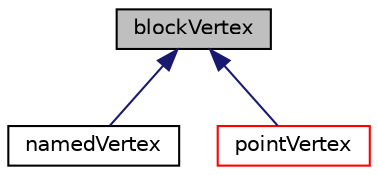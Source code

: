 digraph "blockVertex"
{
  bgcolor="transparent";
  edge [fontname="Helvetica",fontsize="10",labelfontname="Helvetica",labelfontsize="10"];
  node [fontname="Helvetica",fontsize="10",shape=record];
  Node1 [label="blockVertex",height=0.2,width=0.4,color="black", fillcolor="grey75", style="filled" fontcolor="black"];
  Node1 -> Node2 [dir="back",color="midnightblue",fontsize="10",style="solid",fontname="Helvetica"];
  Node2 [label="namedVertex",height=0.2,width=0.4,color="black",URL="$classFoam_1_1blockVertices_1_1namedVertex.html",tooltip="Gives name to a vertex. "];
  Node1 -> Node3 [dir="back",color="midnightblue",fontsize="10",style="solid",fontname="Helvetica"];
  Node3 [label="pointVertex",height=0.2,width=0.4,color="red",URL="$classFoam_1_1blockVertices_1_1pointVertex.html"];
}
